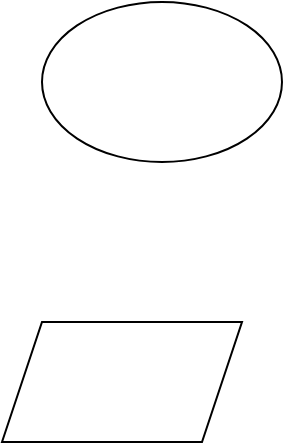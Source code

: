 <mxfile version="24.3.0" type="github">
  <diagram name="第 1 页" id="iQp09stg3NnZIewuA8yb">
    <mxGraphModel dx="1050" dy="574" grid="1" gridSize="10" guides="1" tooltips="1" connect="1" arrows="1" fold="1" page="1" pageScale="1" pageWidth="850" pageHeight="1100" math="0" shadow="0">
      <root>
        <mxCell id="0" />
        <mxCell id="1" parent="0" />
        <mxCell id="RUaDcOz8KxlgfqO9Epr7-1" value="" style="ellipse;whiteSpace=wrap;html=1;" vertex="1" parent="1">
          <mxGeometry x="210" y="210" width="120" height="80" as="geometry" />
        </mxCell>
        <mxCell id="RUaDcOz8KxlgfqO9Epr7-2" value="" style="shape=parallelogram;perimeter=parallelogramPerimeter;whiteSpace=wrap;html=1;fixedSize=1;" vertex="1" parent="1">
          <mxGeometry x="190" y="370" width="120" height="60" as="geometry" />
        </mxCell>
      </root>
    </mxGraphModel>
  </diagram>
</mxfile>
